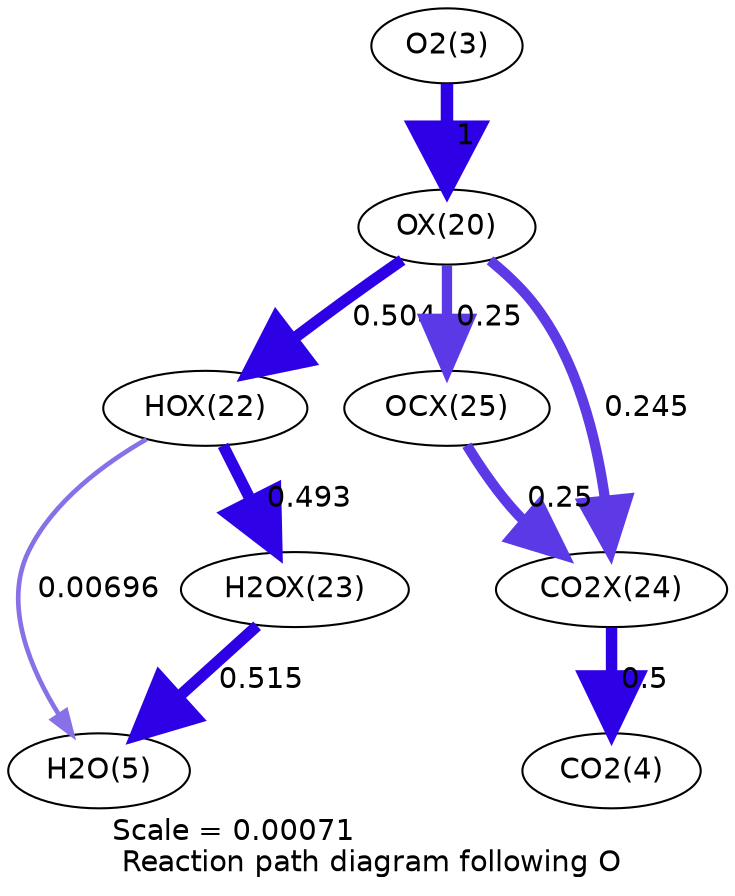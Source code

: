 digraph reaction_paths {
center=1;
s5 -> s23[fontname="Helvetica", penwidth=6, arrowsize=3, color="0.7, 1.5, 0.9"
, label=" 1"];
s23 -> s25[fontname="Helvetica", penwidth=5.48, arrowsize=2.74, color="0.7, 1, 0.9"
, label=" 0.504"];
s23 -> s28[fontname="Helvetica", penwidth=4.95, arrowsize=2.48, color="0.7, 0.75, 0.9"
, label=" 0.25"];
s23 -> s27[fontname="Helvetica", penwidth=4.94, arrowsize=2.47, color="0.7, 0.745, 0.9"
, label=" 0.245"];
s25 -> s7[fontname="Helvetica", penwidth=2.25, arrowsize=1.12, color="0.7, 0.507, 0.9"
, label=" 0.00696"];
s25 -> s26[fontname="Helvetica", penwidth=5.47, arrowsize=2.73, color="0.7, 0.993, 0.9"
, label=" 0.493"];
s26 -> s7[fontname="Helvetica", penwidth=5.5, arrowsize=2.75, color="0.7, 1.01, 0.9"
, label=" 0.515"];
s28 -> s27[fontname="Helvetica", penwidth=4.95, arrowsize=2.48, color="0.7, 0.75, 0.9"
, label=" 0.25"];
s27 -> s6[fontname="Helvetica", penwidth=5.48, arrowsize=2.74, color="0.7, 1, 0.9"
, label=" 0.5"];
s5 [ fontname="Helvetica", label="O2(3)"];
s6 [ fontname="Helvetica", label="CO2(4)"];
s7 [ fontname="Helvetica", label="H2O(5)"];
s23 [ fontname="Helvetica", label="OX(20)"];
s25 [ fontname="Helvetica", label="HOX(22)"];
s26 [ fontname="Helvetica", label="H2OX(23)"];
s27 [ fontname="Helvetica", label="CO2X(24)"];
s28 [ fontname="Helvetica", label="OCX(25)"];
 label = "Scale = 0.00071\l Reaction path diagram following O";
 fontname = "Helvetica";
}

